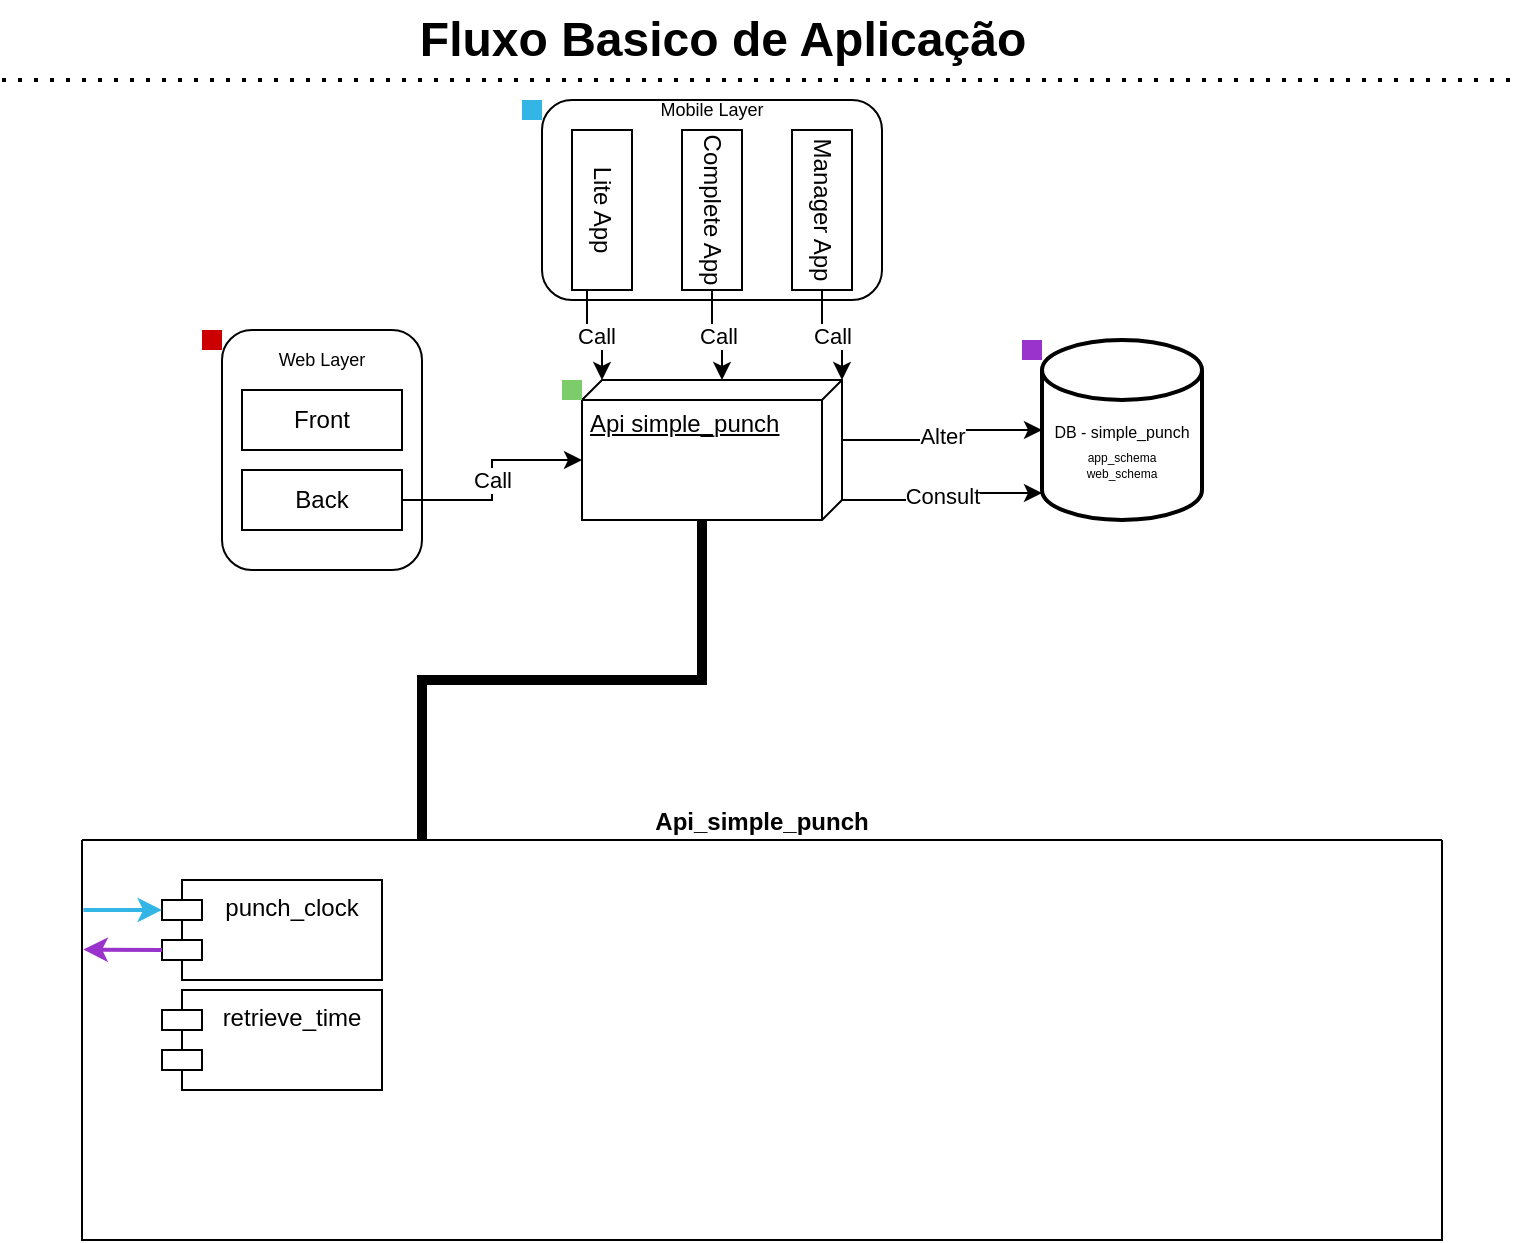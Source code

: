 <mxfile version="21.3.2" type="github">
  <diagram name="Página-1" id="RME47oQawBGb-uPPi66l">
    <mxGraphModel dx="989" dy="549" grid="1" gridSize="10" guides="1" tooltips="1" connect="1" arrows="1" fold="1" page="1" pageScale="1" pageWidth="827" pageHeight="1169" math="0" shadow="0">
      <root>
        <mxCell id="0" />
        <mxCell id="1" parent="0" />
        <mxCell id="6eIVAtitWyF2XdUZhl9u-25" value="" style="rounded=1;whiteSpace=wrap;html=1;" vertex="1" parent="1">
          <mxGeometry x="150" y="175" width="100" height="120" as="geometry" />
        </mxCell>
        <mxCell id="6eIVAtitWyF2XdUZhl9u-21" value="" style="rounded=1;whiteSpace=wrap;html=1;" vertex="1" parent="1">
          <mxGeometry x="310" y="60" width="170" height="100" as="geometry" />
        </mxCell>
        <mxCell id="6eIVAtitWyF2XdUZhl9u-15" value="Alter" style="edgeStyle=orthogonalEdgeStyle;rounded=0;orthogonalLoop=1;jettySize=auto;html=1;exitX=0;exitY=0;exitDx=30;exitDy=0;exitPerimeter=0;entryX=0;entryY=0.5;entryDx=0;entryDy=0;entryPerimeter=0;" edge="1" parent="1" source="6eIVAtitWyF2XdUZhl9u-2" target="6eIVAtitWyF2XdUZhl9u-3">
          <mxGeometry relative="1" as="geometry" />
        </mxCell>
        <mxCell id="6eIVAtitWyF2XdUZhl9u-20" value="Consult" style="edgeStyle=orthogonalEdgeStyle;rounded=0;orthogonalLoop=1;jettySize=auto;html=1;exitX=0;exitY=0;exitDx=60;exitDy=0;exitPerimeter=0;entryX=0;entryY=0.85;entryDx=0;entryDy=0;entryPerimeter=0;" edge="1" parent="1" source="6eIVAtitWyF2XdUZhl9u-2" target="6eIVAtitWyF2XdUZhl9u-3">
          <mxGeometry relative="1" as="geometry" />
        </mxCell>
        <mxCell id="6eIVAtitWyF2XdUZhl9u-34" style="edgeStyle=orthogonalEdgeStyle;rounded=0;orthogonalLoop=1;jettySize=auto;html=1;exitX=0;exitY=0;exitDx=70;exitDy=70;exitPerimeter=0;entryX=0.25;entryY=0;entryDx=0;entryDy=0;endArrow=none;endFill=0;strokeWidth=5;" edge="1" parent="1" source="6eIVAtitWyF2XdUZhl9u-2" target="6eIVAtitWyF2XdUZhl9u-31">
          <mxGeometry relative="1" as="geometry" />
        </mxCell>
        <mxCell id="6eIVAtitWyF2XdUZhl9u-2" value="Api simple_punch&lt;br&gt;" style="verticalAlign=top;align=left;spacingTop=8;spacingLeft=2;spacingRight=12;shape=cube;size=10;direction=south;fontStyle=4;html=1;whiteSpace=wrap;" vertex="1" parent="1">
          <mxGeometry x="330" y="200" width="130" height="70" as="geometry" />
        </mxCell>
        <mxCell id="6eIVAtitWyF2XdUZhl9u-3" value="&lt;font style=&quot;font-size: 8px;&quot;&gt;DB - simple_punch&lt;br&gt;&lt;/font&gt;" style="strokeWidth=2;html=1;shape=mxgraph.flowchart.database;whiteSpace=wrap;" vertex="1" parent="1">
          <mxGeometry x="560" y="180" width="80" height="90" as="geometry" />
        </mxCell>
        <mxCell id="6eIVAtitWyF2XdUZhl9u-4" value="" style="endArrow=none;dashed=1;html=1;dashPattern=1 3;strokeWidth=2;rounded=0;" edge="1" parent="1">
          <mxGeometry width="50" height="50" relative="1" as="geometry">
            <mxPoint x="40" y="50" as="sourcePoint" />
            <mxPoint x="800" y="50" as="targetPoint" />
            <Array as="points">
              <mxPoint x="420" y="50" />
            </Array>
          </mxGeometry>
        </mxCell>
        <mxCell id="6eIVAtitWyF2XdUZhl9u-6" value="Fluxo Basico de Aplicação" style="text;strokeColor=none;fillColor=none;html=1;fontSize=24;fontStyle=1;verticalAlign=middle;align=center;" vertex="1" parent="1">
          <mxGeometry x="350" y="10" width="100" height="40" as="geometry" />
        </mxCell>
        <mxCell id="6eIVAtitWyF2XdUZhl9u-12" value="Call" style="edgeStyle=orthogonalEdgeStyle;rounded=0;orthogonalLoop=1;jettySize=auto;html=1;exitX=1;exitY=0.75;exitDx=0;exitDy=0;entryX=0;entryY=0;entryDx=0;entryDy=120;entryPerimeter=0;" edge="1" parent="1" source="6eIVAtitWyF2XdUZhl9u-7" target="6eIVAtitWyF2XdUZhl9u-2">
          <mxGeometry relative="1" as="geometry" />
        </mxCell>
        <mxCell id="6eIVAtitWyF2XdUZhl9u-7" value="Lite App" style="rounded=0;whiteSpace=wrap;html=1;rotation=90;" vertex="1" parent="1">
          <mxGeometry x="300" y="100" width="80" height="30" as="geometry" />
        </mxCell>
        <mxCell id="6eIVAtitWyF2XdUZhl9u-13" value="Call" style="edgeStyle=orthogonalEdgeStyle;rounded=0;orthogonalLoop=1;jettySize=auto;html=1;exitX=1;exitY=0.5;exitDx=0;exitDy=0;entryX=0;entryY=0;entryDx=0;entryDy=60;entryPerimeter=0;" edge="1" parent="1" source="6eIVAtitWyF2XdUZhl9u-9" target="6eIVAtitWyF2XdUZhl9u-2">
          <mxGeometry relative="1" as="geometry" />
        </mxCell>
        <mxCell id="6eIVAtitWyF2XdUZhl9u-9" value="Complete App" style="rounded=0;whiteSpace=wrap;html=1;rotation=90;" vertex="1" parent="1">
          <mxGeometry x="355" y="100" width="80" height="30" as="geometry" />
        </mxCell>
        <mxCell id="6eIVAtitWyF2XdUZhl9u-14" value="Call" style="edgeStyle=orthogonalEdgeStyle;rounded=0;orthogonalLoop=1;jettySize=auto;html=1;exitX=1;exitY=0.5;exitDx=0;exitDy=0;entryX=0;entryY=0;entryDx=0;entryDy=0;entryPerimeter=0;" edge="1" parent="1" source="6eIVAtitWyF2XdUZhl9u-10" target="6eIVAtitWyF2XdUZhl9u-2">
          <mxGeometry relative="1" as="geometry" />
        </mxCell>
        <mxCell id="6eIVAtitWyF2XdUZhl9u-10" value="Manager App" style="rounded=0;whiteSpace=wrap;html=1;rotation=90;" vertex="1" parent="1">
          <mxGeometry x="410" y="100" width="80" height="30" as="geometry" />
        </mxCell>
        <mxCell id="6eIVAtitWyF2XdUZhl9u-11" value="Front" style="rounded=0;whiteSpace=wrap;html=1;rotation=0;" vertex="1" parent="1">
          <mxGeometry x="160" y="205" width="80" height="30" as="geometry" />
        </mxCell>
        <mxCell id="6eIVAtitWyF2XdUZhl9u-23" value="Mobile Layer" style="text;html=1;strokeColor=none;fillColor=none;align=center;verticalAlign=middle;whiteSpace=wrap;rounded=0;fontSize=9;" vertex="1" parent="1">
          <mxGeometry x="365" y="60" width="60" height="10" as="geometry" />
        </mxCell>
        <mxCell id="6eIVAtitWyF2XdUZhl9u-27" value="Call" style="edgeStyle=orthogonalEdgeStyle;rounded=0;orthogonalLoop=1;jettySize=auto;html=1;exitX=1;exitY=0.5;exitDx=0;exitDy=0;entryX=0;entryY=0;entryDx=40;entryDy=130;entryPerimeter=0;" edge="1" parent="1" source="6eIVAtitWyF2XdUZhl9u-24" target="6eIVAtitWyF2XdUZhl9u-2">
          <mxGeometry relative="1" as="geometry" />
        </mxCell>
        <mxCell id="6eIVAtitWyF2XdUZhl9u-24" value="Back" style="rounded=0;whiteSpace=wrap;html=1;" vertex="1" parent="1">
          <mxGeometry x="160" y="245" width="80" height="30" as="geometry" />
        </mxCell>
        <mxCell id="6eIVAtitWyF2XdUZhl9u-26" value="Web Layer" style="text;html=1;strokeColor=none;fillColor=none;align=center;verticalAlign=middle;whiteSpace=wrap;rounded=0;fontSize=9;" vertex="1" parent="1">
          <mxGeometry x="170" y="185" width="60" height="10" as="geometry" />
        </mxCell>
        <mxCell id="6eIVAtitWyF2XdUZhl9u-28" value="app_schema&lt;br&gt;web_schema" style="text;html=1;strokeColor=none;fillColor=none;align=center;verticalAlign=middle;whiteSpace=wrap;rounded=0;fontSize=6;" vertex="1" parent="1">
          <mxGeometry x="580" y="235" width="40" height="15" as="geometry" />
        </mxCell>
        <mxCell id="6eIVAtitWyF2XdUZhl9u-31" value="Api_simple_punch" style="swimlane;startSize=0;labelPosition=center;verticalLabelPosition=top;align=center;verticalAlign=bottom;" vertex="1" parent="1">
          <mxGeometry x="80" y="430" width="680" height="200" as="geometry">
            <mxRectangle x="80" y="430" width="50" height="40" as="alternateBounds" />
          </mxGeometry>
        </mxCell>
        <mxCell id="6eIVAtitWyF2XdUZhl9u-35" value="punch_clock" style="shape=module;align=left;spacingLeft=20;align=center;verticalAlign=top;whiteSpace=wrap;html=1;" vertex="1" parent="6eIVAtitWyF2XdUZhl9u-31">
          <mxGeometry x="40" y="20" width="110" height="50" as="geometry" />
        </mxCell>
        <mxCell id="6eIVAtitWyF2XdUZhl9u-36" value="retrieve_time" style="shape=module;align=left;spacingLeft=20;align=center;verticalAlign=top;whiteSpace=wrap;html=1;" vertex="1" parent="6eIVAtitWyF2XdUZhl9u-31">
          <mxGeometry x="40" y="75" width="110" height="50" as="geometry" />
        </mxCell>
        <mxCell id="6eIVAtitWyF2XdUZhl9u-45" value="" style="endArrow=classic;html=1;rounded=0;strokeWidth=2;entryX=0;entryY=0;entryDx=0;entryDy=15;entryPerimeter=0;fillColor=#1ba1e2;strokeColor=#33B5E5;exitX=0.001;exitY=0.175;exitDx=0;exitDy=0;exitPerimeter=0;" edge="1" parent="6eIVAtitWyF2XdUZhl9u-31" source="6eIVAtitWyF2XdUZhl9u-31" target="6eIVAtitWyF2XdUZhl9u-35">
          <mxGeometry width="50" height="50" relative="1" as="geometry">
            <mxPoint x="20" y="20" as="sourcePoint" />
            <mxPoint x="40" y="20" as="targetPoint" />
          </mxGeometry>
        </mxCell>
        <mxCell id="6eIVAtitWyF2XdUZhl9u-47" value="" style="endArrow=classic;html=1;rounded=0;strokeWidth=2;exitX=0;exitY=0;exitDx=0;exitDy=35;exitPerimeter=0;entryX=0.001;entryY=0.274;entryDx=0;entryDy=0;entryPerimeter=0;fillColor=#6a00ff;strokeColor=#9933CC;" edge="1" parent="6eIVAtitWyF2XdUZhl9u-31" source="6eIVAtitWyF2XdUZhl9u-35" target="6eIVAtitWyF2XdUZhl9u-31">
          <mxGeometry width="50" height="50" relative="1" as="geometry">
            <mxPoint x="40" y="55" as="sourcePoint" />
            <mxPoint x="60" y="70" as="targetPoint" />
          </mxGeometry>
        </mxCell>
        <mxCell id="6eIVAtitWyF2XdUZhl9u-37" value="" style="verticalLabelPosition=bottom;verticalAlign=top;html=1;shadow=0;dashed=0;strokeWidth=1;strokeColor=none;shape=rect;fillColor=#33b5e5;" vertex="1" parent="1">
          <mxGeometry x="300" y="60" width="10" height="10" as="geometry" />
        </mxCell>
        <mxCell id="6eIVAtitWyF2XdUZhl9u-41" value="" style="verticalLabelPosition=bottom;verticalAlign=top;html=1;shadow=0;dashed=0;strokeWidth=1;strokeColor=none;shape=rect;fillColor=#cc0000;" vertex="1" parent="1">
          <mxGeometry x="140" y="175" width="10" height="10" as="geometry" />
        </mxCell>
        <mxCell id="6eIVAtitWyF2XdUZhl9u-43" value="" style="fillColor=#7CCC6C;strokeColor=none;whiteSpace=wrap;html=1;" vertex="1" parent="1">
          <mxGeometry x="320" y="200" width="10" height="10" as="geometry" />
        </mxCell>
        <mxCell id="6eIVAtitWyF2XdUZhl9u-44" value="" style="verticalLabelPosition=bottom;verticalAlign=top;html=1;shadow=0;dashed=0;strokeWidth=1;strokeColor=none;shape=rect;fillColor=#9933cc;" vertex="1" parent="1">
          <mxGeometry x="550" y="180" width="10" height="10" as="geometry" />
        </mxCell>
      </root>
    </mxGraphModel>
  </diagram>
</mxfile>
